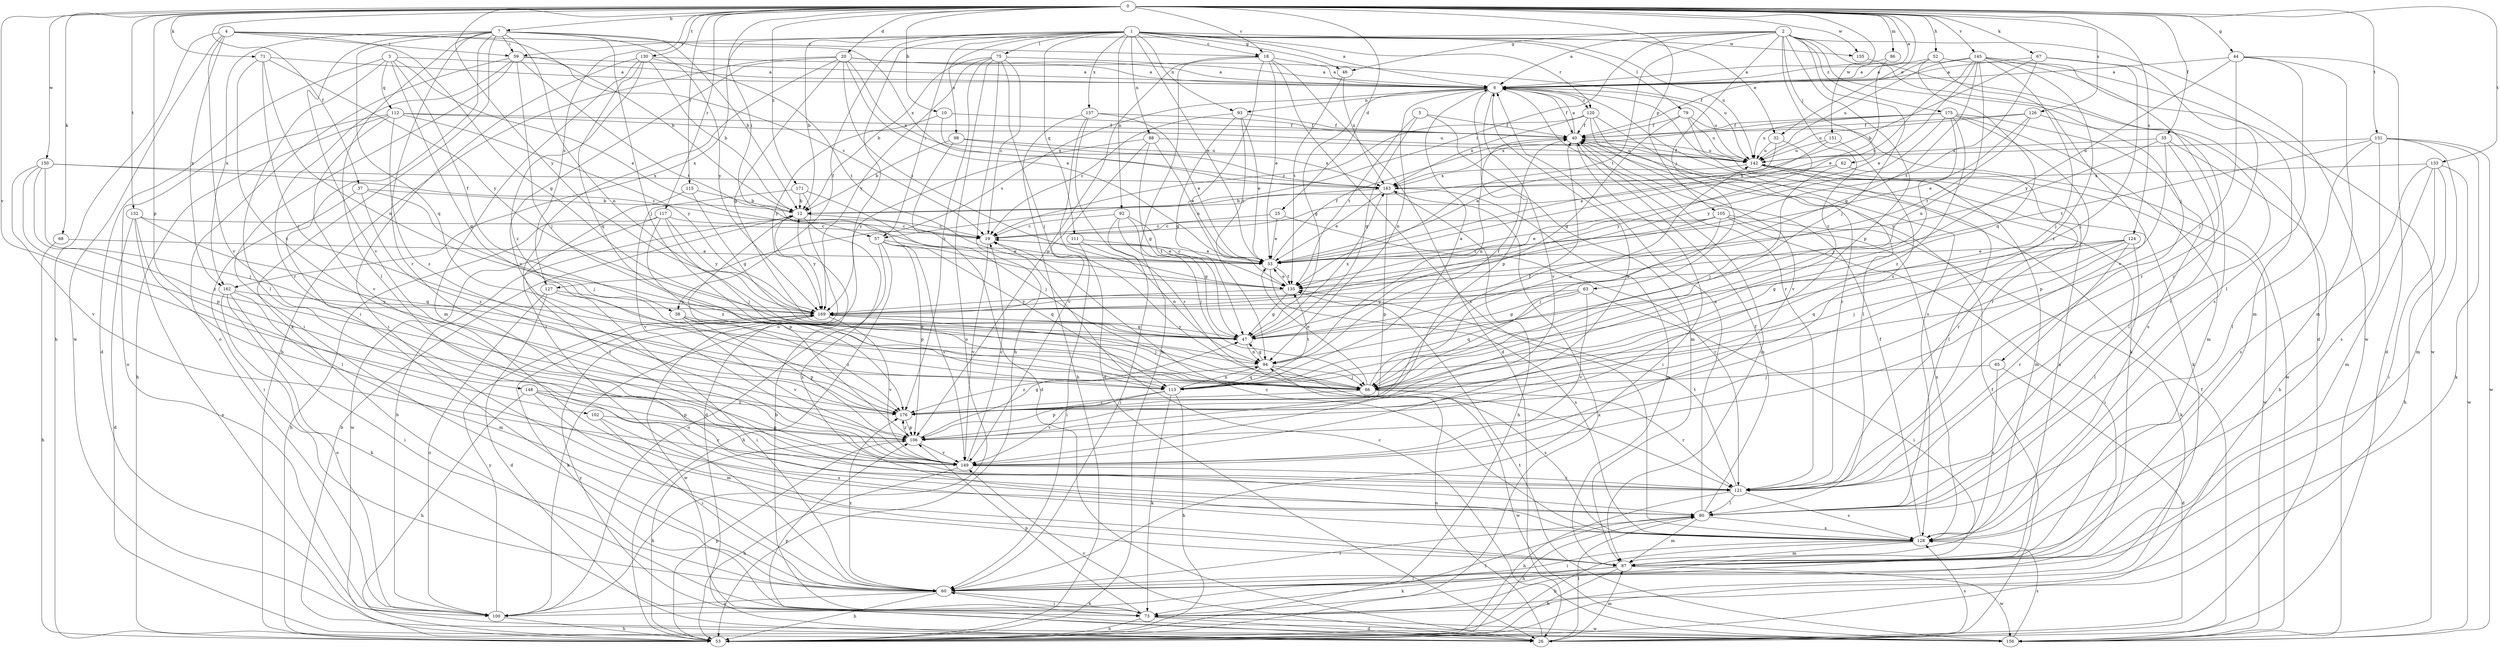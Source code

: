 strict digraph  {
0;
1;
2;
3;
4;
5;
6;
7;
10;
12;
18;
19;
20;
25;
26;
32;
33;
35;
37;
38;
40;
44;
46;
47;
52;
53;
57;
59;
60;
62;
63;
65;
66;
67;
68;
71;
73;
75;
79;
80;
86;
87;
88;
92;
93;
94;
98;
100;
102;
105;
106;
111;
112;
113;
115;
117;
120;
121;
124;
126;
127;
128;
130;
131;
132;
133;
135;
142;
145;
148;
149;
150;
151;
155;
156;
157;
162;
163;
169;
171;
175;
176;
0 -> 6  [label=a];
0 -> 7  [label=b];
0 -> 10  [label=b];
0 -> 18  [label=c];
0 -> 20  [label=d];
0 -> 25  [label=d];
0 -> 32  [label=e];
0 -> 35  [label=f];
0 -> 37  [label=f];
0 -> 44  [label=g];
0 -> 52  [label=h];
0 -> 57  [label=i];
0 -> 67  [label=k];
0 -> 68  [label=k];
0 -> 71  [label=k];
0 -> 86  [label=m];
0 -> 102  [label=p];
0 -> 105  [label=p];
0 -> 115  [label=r];
0 -> 117  [label=r];
0 -> 124  [label=s];
0 -> 126  [label=s];
0 -> 127  [label=s];
0 -> 130  [label=t];
0 -> 131  [label=t];
0 -> 132  [label=t];
0 -> 133  [label=t];
0 -> 145  [label=v];
0 -> 148  [label=v];
0 -> 150  [label=w];
0 -> 151  [label=w];
0 -> 155  [label=w];
0 -> 169  [label=y];
0 -> 171  [label=z];
1 -> 6  [label=a];
1 -> 12  [label=b];
1 -> 18  [label=c];
1 -> 32  [label=e];
1 -> 33  [label=e];
1 -> 38  [label=f];
1 -> 46  [label=g];
1 -> 57  [label=i];
1 -> 75  [label=l];
1 -> 79  [label=l];
1 -> 88  [label=n];
1 -> 92  [label=n];
1 -> 93  [label=n];
1 -> 98  [label=o];
1 -> 100  [label=o];
1 -> 111  [label=q];
1 -> 120  [label=r];
1 -> 142  [label=u];
1 -> 155  [label=w];
1 -> 157  [label=x];
1 -> 162  [label=x];
2 -> 6  [label=a];
2 -> 26  [label=d];
2 -> 46  [label=g];
2 -> 57  [label=i];
2 -> 59  [label=i];
2 -> 62  [label=j];
2 -> 63  [label=j];
2 -> 65  [label=j];
2 -> 66  [label=j];
2 -> 106  [label=p];
2 -> 135  [label=t];
2 -> 156  [label=w];
2 -> 175  [label=z];
2 -> 176  [label=z];
3 -> 6  [label=a];
3 -> 26  [label=d];
3 -> 33  [label=e];
3 -> 38  [label=f];
3 -> 80  [label=l];
3 -> 112  [label=q];
3 -> 113  [label=q];
4 -> 12  [label=b];
4 -> 18  [label=c];
4 -> 47  [label=g];
4 -> 53  [label=h];
4 -> 59  [label=i];
4 -> 149  [label=v];
4 -> 156  [label=w];
4 -> 162  [label=x];
5 -> 40  [label=f];
5 -> 47  [label=g];
5 -> 87  [label=m];
5 -> 135  [label=t];
6 -> 40  [label=f];
6 -> 47  [label=g];
6 -> 73  [label=k];
6 -> 93  [label=n];
6 -> 94  [label=n];
6 -> 106  [label=p];
6 -> 120  [label=r];
6 -> 121  [label=r];
6 -> 127  [label=s];
6 -> 128  [label=s];
6 -> 142  [label=u];
6 -> 149  [label=v];
7 -> 12  [label=b];
7 -> 59  [label=i];
7 -> 60  [label=i];
7 -> 66  [label=j];
7 -> 73  [label=k];
7 -> 80  [label=l];
7 -> 94  [label=n];
7 -> 113  [label=q];
7 -> 121  [label=r];
7 -> 149  [label=v];
7 -> 162  [label=x];
7 -> 163  [label=x];
7 -> 169  [label=y];
10 -> 40  [label=f];
10 -> 163  [label=x];
10 -> 169  [label=y];
12 -> 19  [label=c];
12 -> 106  [label=p];
12 -> 128  [label=s];
12 -> 169  [label=y];
18 -> 6  [label=a];
18 -> 26  [label=d];
18 -> 33  [label=e];
18 -> 53  [label=h];
18 -> 94  [label=n];
18 -> 106  [label=p];
18 -> 128  [label=s];
19 -> 33  [label=e];
19 -> 149  [label=v];
20 -> 6  [label=a];
20 -> 33  [label=e];
20 -> 47  [label=g];
20 -> 53  [label=h];
20 -> 60  [label=i];
20 -> 135  [label=t];
20 -> 142  [label=u];
20 -> 149  [label=v];
20 -> 163  [label=x];
25 -> 19  [label=c];
25 -> 33  [label=e];
25 -> 121  [label=r];
26 -> 40  [label=f];
26 -> 80  [label=l];
26 -> 87  [label=m];
26 -> 94  [label=n];
26 -> 106  [label=p];
26 -> 128  [label=s];
26 -> 149  [label=v];
32 -> 33  [label=e];
32 -> 142  [label=u];
32 -> 169  [label=y];
33 -> 19  [label=c];
33 -> 40  [label=f];
33 -> 128  [label=s];
33 -> 135  [label=t];
35 -> 53  [label=h];
35 -> 80  [label=l];
35 -> 106  [label=p];
35 -> 142  [label=u];
35 -> 169  [label=y];
37 -> 12  [label=b];
37 -> 60  [label=i];
37 -> 66  [label=j];
37 -> 176  [label=z];
38 -> 47  [label=g];
38 -> 106  [label=p];
38 -> 149  [label=v];
38 -> 176  [label=z];
40 -> 6  [label=a];
40 -> 60  [label=i];
40 -> 87  [label=m];
40 -> 94  [label=n];
40 -> 142  [label=u];
44 -> 6  [label=a];
44 -> 26  [label=d];
44 -> 66  [label=j];
44 -> 80  [label=l];
44 -> 87  [label=m];
44 -> 169  [label=y];
46 -> 135  [label=t];
46 -> 163  [label=x];
47 -> 94  [label=n];
47 -> 163  [label=x];
47 -> 169  [label=y];
52 -> 6  [label=a];
52 -> 40  [label=f];
52 -> 113  [label=q];
52 -> 149  [label=v];
52 -> 156  [label=w];
53 -> 12  [label=b];
53 -> 106  [label=p];
53 -> 163  [label=x];
57 -> 33  [label=e];
57 -> 53  [label=h];
57 -> 100  [label=o];
57 -> 106  [label=p];
57 -> 113  [label=q];
57 -> 149  [label=v];
59 -> 6  [label=a];
59 -> 19  [label=c];
59 -> 60  [label=i];
59 -> 66  [label=j];
59 -> 100  [label=o];
59 -> 121  [label=r];
59 -> 135  [label=t];
60 -> 53  [label=h];
60 -> 73  [label=k];
60 -> 80  [label=l];
60 -> 100  [label=o];
60 -> 176  [label=z];
62 -> 66  [label=j];
62 -> 121  [label=r];
62 -> 163  [label=x];
63 -> 47  [label=g];
63 -> 60  [label=i];
63 -> 113  [label=q];
63 -> 149  [label=v];
63 -> 169  [label=y];
65 -> 26  [label=d];
65 -> 66  [label=j];
65 -> 128  [label=s];
66 -> 33  [label=e];
66 -> 121  [label=r];
66 -> 142  [label=u];
66 -> 156  [label=w];
66 -> 176  [label=z];
67 -> 6  [label=a];
67 -> 12  [label=b];
67 -> 66  [label=j];
67 -> 121  [label=r];
67 -> 135  [label=t];
68 -> 33  [label=e];
68 -> 53  [label=h];
71 -> 6  [label=a];
71 -> 66  [label=j];
71 -> 94  [label=n];
71 -> 169  [label=y];
71 -> 176  [label=z];
73 -> 12  [label=b];
73 -> 26  [label=d];
73 -> 53  [label=h];
73 -> 60  [label=i];
73 -> 106  [label=p];
73 -> 156  [label=w];
75 -> 6  [label=a];
75 -> 12  [label=b];
75 -> 19  [label=c];
75 -> 53  [label=h];
75 -> 66  [label=j];
75 -> 100  [label=o];
75 -> 169  [label=y];
75 -> 176  [label=z];
79 -> 40  [label=f];
79 -> 47  [label=g];
79 -> 73  [label=k];
79 -> 142  [label=u];
79 -> 156  [label=w];
80 -> 6  [label=a];
80 -> 40  [label=f];
80 -> 53  [label=h];
80 -> 87  [label=m];
80 -> 128  [label=s];
86 -> 6  [label=a];
86 -> 33  [label=e];
87 -> 53  [label=h];
87 -> 60  [label=i];
87 -> 73  [label=k];
87 -> 142  [label=u];
87 -> 156  [label=w];
88 -> 33  [label=e];
88 -> 47  [label=g];
88 -> 142  [label=u];
88 -> 149  [label=v];
88 -> 169  [label=y];
92 -> 19  [label=c];
92 -> 47  [label=g];
92 -> 60  [label=i];
92 -> 66  [label=j];
92 -> 135  [label=t];
93 -> 19  [label=c];
93 -> 33  [label=e];
93 -> 40  [label=f];
93 -> 47  [label=g];
93 -> 135  [label=t];
94 -> 40  [label=f];
94 -> 47  [label=g];
94 -> 66  [label=j];
94 -> 113  [label=q];
94 -> 128  [label=s];
94 -> 176  [label=z];
98 -> 12  [label=b];
98 -> 26  [label=d];
98 -> 142  [label=u];
98 -> 163  [label=x];
100 -> 12  [label=b];
100 -> 53  [label=h];
100 -> 80  [label=l];
100 -> 169  [label=y];
102 -> 60  [label=i];
102 -> 106  [label=p];
102 -> 128  [label=s];
105 -> 19  [label=c];
105 -> 33  [label=e];
105 -> 60  [label=i];
105 -> 66  [label=j];
105 -> 73  [label=k];
105 -> 128  [label=s];
105 -> 135  [label=t];
106 -> 47  [label=g];
106 -> 53  [label=h];
106 -> 149  [label=v];
106 -> 176  [label=z];
111 -> 33  [label=e];
111 -> 60  [label=i];
111 -> 94  [label=n];
112 -> 40  [label=f];
112 -> 53  [label=h];
112 -> 100  [label=o];
112 -> 142  [label=u];
112 -> 149  [label=v];
112 -> 169  [label=y];
112 -> 176  [label=z];
113 -> 6  [label=a];
113 -> 53  [label=h];
113 -> 73  [label=k];
113 -> 94  [label=n];
113 -> 106  [label=p];
113 -> 135  [label=t];
113 -> 149  [label=v];
115 -> 12  [label=b];
115 -> 47  [label=g];
115 -> 80  [label=l];
117 -> 19  [label=c];
117 -> 53  [label=h];
117 -> 66  [label=j];
117 -> 156  [label=w];
117 -> 169  [label=y];
117 -> 176  [label=z];
120 -> 19  [label=c];
120 -> 40  [label=f];
120 -> 80  [label=l];
120 -> 121  [label=r];
120 -> 149  [label=v];
120 -> 163  [label=x];
121 -> 53  [label=h];
121 -> 80  [label=l];
121 -> 128  [label=s];
121 -> 135  [label=t];
124 -> 33  [label=e];
124 -> 47  [label=g];
124 -> 66  [label=j];
124 -> 80  [label=l];
124 -> 113  [label=q];
124 -> 121  [label=r];
126 -> 33  [label=e];
126 -> 40  [label=f];
126 -> 121  [label=r];
126 -> 135  [label=t];
126 -> 142  [label=u];
127 -> 26  [label=d];
127 -> 60  [label=i];
127 -> 100  [label=o];
127 -> 169  [label=y];
128 -> 19  [label=c];
128 -> 40  [label=f];
128 -> 53  [label=h];
128 -> 60  [label=i];
128 -> 87  [label=m];
130 -> 6  [label=a];
130 -> 12  [label=b];
130 -> 60  [label=i];
130 -> 87  [label=m];
130 -> 113  [label=q];
130 -> 135  [label=t];
130 -> 176  [label=z];
131 -> 73  [label=k];
131 -> 80  [label=l];
131 -> 87  [label=m];
131 -> 128  [label=s];
131 -> 135  [label=t];
131 -> 142  [label=u];
131 -> 156  [label=w];
132 -> 19  [label=c];
132 -> 26  [label=d];
132 -> 80  [label=l];
132 -> 100  [label=o];
132 -> 113  [label=q];
133 -> 53  [label=h];
133 -> 60  [label=i];
133 -> 87  [label=m];
133 -> 128  [label=s];
133 -> 156  [label=w];
133 -> 163  [label=x];
135 -> 33  [label=e];
135 -> 47  [label=g];
135 -> 169  [label=y];
142 -> 40  [label=f];
142 -> 80  [label=l];
142 -> 87  [label=m];
142 -> 156  [label=w];
142 -> 163  [label=x];
145 -> 6  [label=a];
145 -> 19  [label=c];
145 -> 33  [label=e];
145 -> 47  [label=g];
145 -> 66  [label=j];
145 -> 87  [label=m];
145 -> 94  [label=n];
145 -> 121  [label=r];
145 -> 142  [label=u];
145 -> 176  [label=z];
148 -> 53  [label=h];
148 -> 87  [label=m];
148 -> 106  [label=p];
148 -> 121  [label=r];
148 -> 176  [label=z];
149 -> 6  [label=a];
149 -> 19  [label=c];
149 -> 53  [label=h];
149 -> 121  [label=r];
150 -> 19  [label=c];
150 -> 66  [label=j];
150 -> 106  [label=p];
150 -> 149  [label=v];
150 -> 163  [label=x];
150 -> 176  [label=z];
151 -> 33  [label=e];
151 -> 142  [label=u];
151 -> 176  [label=z];
155 -> 128  [label=s];
156 -> 19  [label=c];
156 -> 40  [label=f];
156 -> 128  [label=s];
156 -> 135  [label=t];
156 -> 169  [label=y];
157 -> 26  [label=d];
157 -> 33  [label=e];
157 -> 40  [label=f];
157 -> 53  [label=h];
157 -> 121  [label=r];
162 -> 60  [label=i];
162 -> 73  [label=k];
162 -> 87  [label=m];
162 -> 100  [label=o];
162 -> 169  [label=y];
163 -> 12  [label=b];
163 -> 33  [label=e];
163 -> 53  [label=h];
163 -> 87  [label=m];
163 -> 106  [label=p];
169 -> 47  [label=g];
169 -> 66  [label=j];
169 -> 73  [label=k];
169 -> 149  [label=v];
169 -> 156  [label=w];
171 -> 12  [label=b];
171 -> 26  [label=d];
171 -> 66  [label=j];
171 -> 149  [label=v];
175 -> 40  [label=f];
175 -> 66  [label=j];
175 -> 87  [label=m];
175 -> 121  [label=r];
175 -> 128  [label=s];
175 -> 142  [label=u];
175 -> 163  [label=x];
175 -> 169  [label=y];
175 -> 176  [label=z];
176 -> 40  [label=f];
176 -> 106  [label=p];
}
